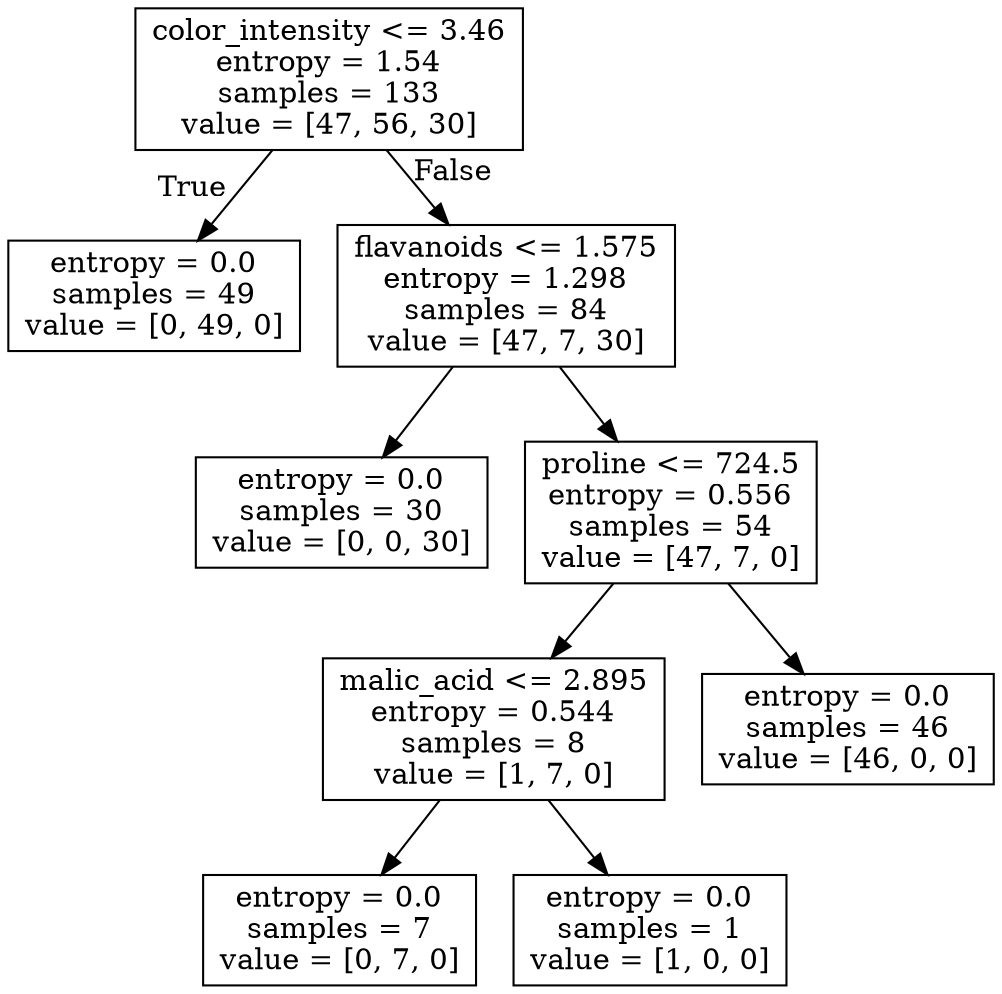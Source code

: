 digraph Tree {
node [shape=box] ;
0 [label="color_intensity <= 3.46\nentropy = 1.54\nsamples = 133\nvalue = [47, 56, 30]"] ;
1 [label="entropy = 0.0\nsamples = 49\nvalue = [0, 49, 0]"] ;
0 -> 1 [labeldistance=2.5, labelangle=45, headlabel="True"] ;
2 [label="flavanoids <= 1.575\nentropy = 1.298\nsamples = 84\nvalue = [47, 7, 30]"] ;
0 -> 2 [labeldistance=2.5, labelangle=-45, headlabel="False"] ;
3 [label="entropy = 0.0\nsamples = 30\nvalue = [0, 0, 30]"] ;
2 -> 3 ;
4 [label="proline <= 724.5\nentropy = 0.556\nsamples = 54\nvalue = [47, 7, 0]"] ;
2 -> 4 ;
5 [label="malic_acid <= 2.895\nentropy = 0.544\nsamples = 8\nvalue = [1, 7, 0]"] ;
4 -> 5 ;
6 [label="entropy = 0.0\nsamples = 7\nvalue = [0, 7, 0]"] ;
5 -> 6 ;
7 [label="entropy = 0.0\nsamples = 1\nvalue = [1, 0, 0]"] ;
5 -> 7 ;
8 [label="entropy = 0.0\nsamples = 46\nvalue = [46, 0, 0]"] ;
4 -> 8 ;
}